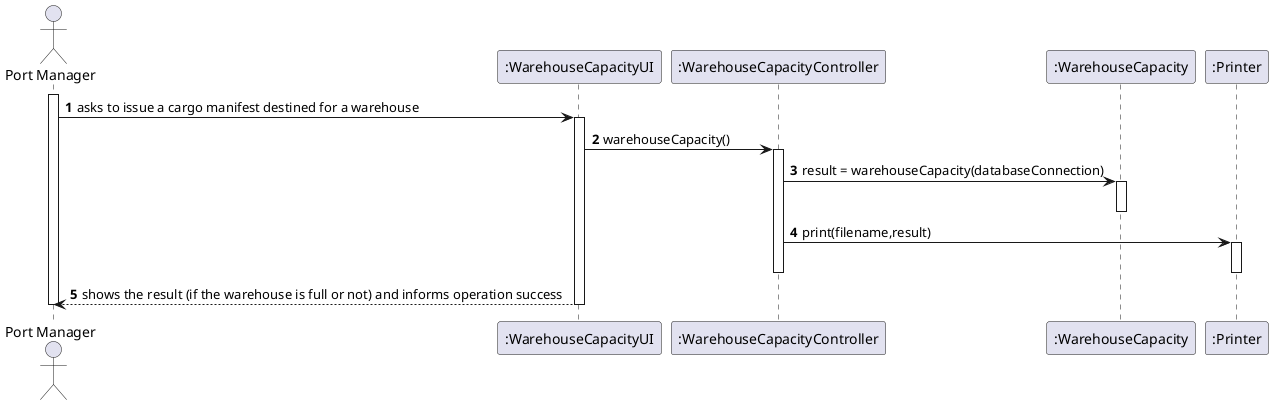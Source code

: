 @startuml
'https://plantuml.com/sequence-diagram

autonumber
actor "Port Manager" as PM
participant ":WarehouseCapacityUI" as WCUI
participant ":WarehouseCapacityController" as WCC
participant ":WarehouseCapacity" as WC
participant ":Printer" as P

activate PM
PM -> WCUI: asks to issue a cargo manifest destined for a warehouse
activate WCUI
WCUI -> WCC : warehouseCapacity()
activate WCC
WCC -> WC : result = warehouseCapacity(databaseConnection)
activate WC
deactivate WC
WCC -> P : print(filename,result)
activate P
deactivate P
deactivate WCC
WCUI --> PM : shows the result (if the warehouse is full or not) and informs operation success
deactivate WCC
deactivate WCUI
deactivate PM
@enduml